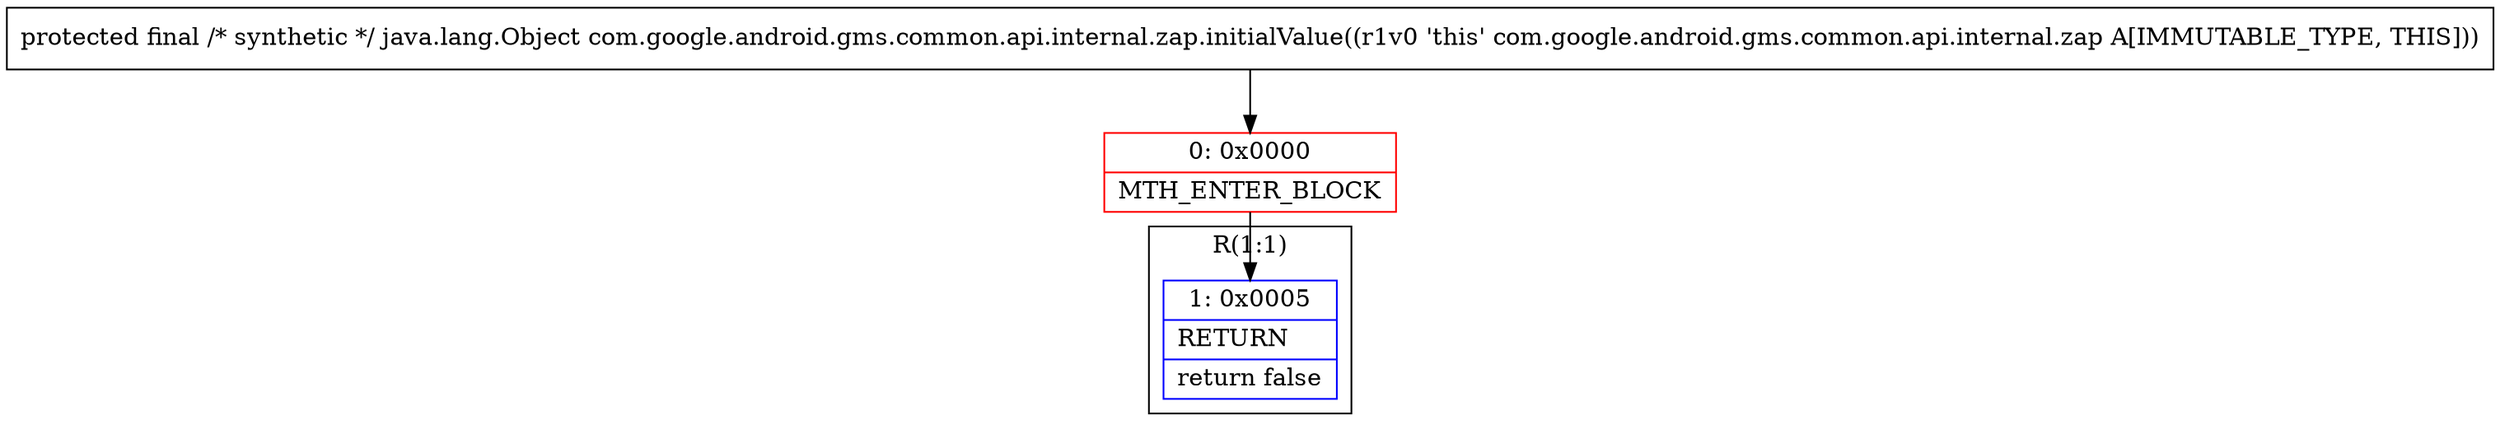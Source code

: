 digraph "CFG forcom.google.android.gms.common.api.internal.zap.initialValue()Ljava\/lang\/Object;" {
subgraph cluster_Region_799430835 {
label = "R(1:1)";
node [shape=record,color=blue];
Node_1 [shape=record,label="{1\:\ 0x0005|RETURN\l|return false\l}"];
}
Node_0 [shape=record,color=red,label="{0\:\ 0x0000|MTH_ENTER_BLOCK\l}"];
MethodNode[shape=record,label="{protected final \/* synthetic *\/ java.lang.Object com.google.android.gms.common.api.internal.zap.initialValue((r1v0 'this' com.google.android.gms.common.api.internal.zap A[IMMUTABLE_TYPE, THIS])) }"];
MethodNode -> Node_0;
Node_0 -> Node_1;
}

